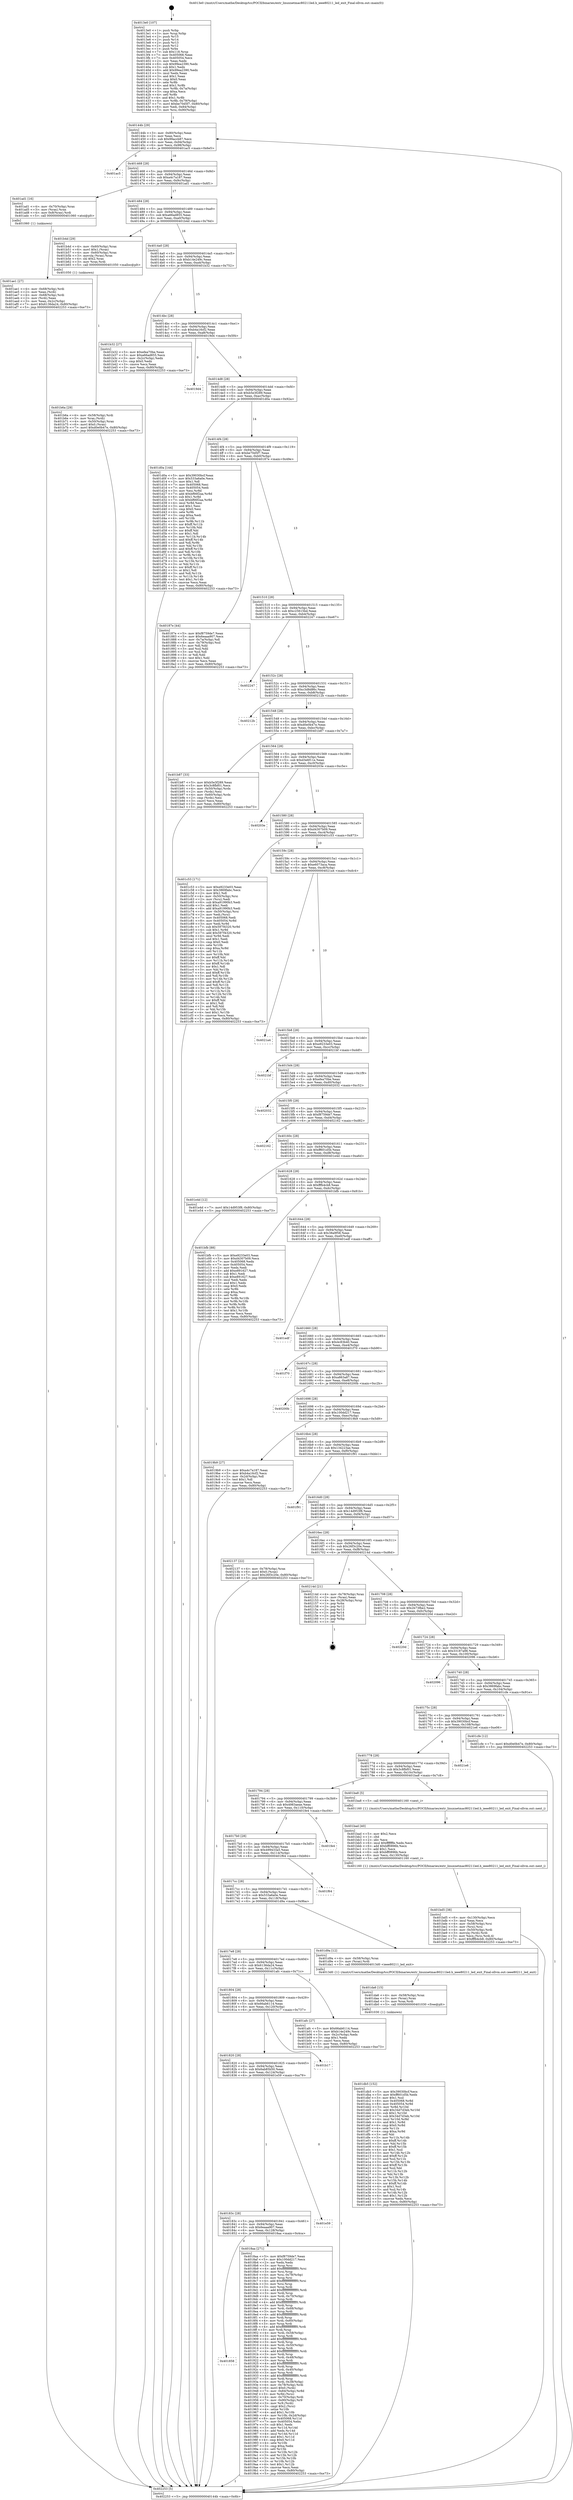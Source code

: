 digraph "0x4013e0" {
  label = "0x4013e0 (/mnt/c/Users/mathe/Desktop/tcc/POCII/binaries/extr_linuxnetmac80211led.h_ieee80211_led_exit_Final-ollvm.out::main(0))"
  labelloc = "t"
  node[shape=record]

  Entry [label="",width=0.3,height=0.3,shape=circle,fillcolor=black,style=filled]
  "0x40144b" [label="{
     0x40144b [29]\l
     | [instrs]\l
     &nbsp;&nbsp;0x40144b \<+3\>: mov -0x80(%rbp),%eax\l
     &nbsp;&nbsp;0x40144e \<+2\>: mov %eax,%ecx\l
     &nbsp;&nbsp;0x401450 \<+6\>: sub $0x99accb87,%ecx\l
     &nbsp;&nbsp;0x401456 \<+6\>: mov %eax,-0x94(%rbp)\l
     &nbsp;&nbsp;0x40145c \<+6\>: mov %ecx,-0x98(%rbp)\l
     &nbsp;&nbsp;0x401462 \<+6\>: je 0000000000401ac5 \<main+0x6e5\>\l
  }"]
  "0x401ac5" [label="{
     0x401ac5\l
  }", style=dashed]
  "0x401468" [label="{
     0x401468 [28]\l
     | [instrs]\l
     &nbsp;&nbsp;0x401468 \<+5\>: jmp 000000000040146d \<main+0x8d\>\l
     &nbsp;&nbsp;0x40146d \<+6\>: mov -0x94(%rbp),%eax\l
     &nbsp;&nbsp;0x401473 \<+5\>: sub $0xa4c7a187,%eax\l
     &nbsp;&nbsp;0x401478 \<+6\>: mov %eax,-0x9c(%rbp)\l
     &nbsp;&nbsp;0x40147e \<+6\>: je 0000000000401ad1 \<main+0x6f1\>\l
  }"]
  Exit [label="",width=0.3,height=0.3,shape=circle,fillcolor=black,style=filled,peripheries=2]
  "0x401ad1" [label="{
     0x401ad1 [16]\l
     | [instrs]\l
     &nbsp;&nbsp;0x401ad1 \<+4\>: mov -0x70(%rbp),%rax\l
     &nbsp;&nbsp;0x401ad5 \<+3\>: mov (%rax),%rax\l
     &nbsp;&nbsp;0x401ad8 \<+4\>: mov 0x8(%rax),%rdi\l
     &nbsp;&nbsp;0x401adc \<+5\>: call 0000000000401060 \<atoi@plt\>\l
     | [calls]\l
     &nbsp;&nbsp;0x401060 \{1\} (unknown)\l
  }"]
  "0x401484" [label="{
     0x401484 [28]\l
     | [instrs]\l
     &nbsp;&nbsp;0x401484 \<+5\>: jmp 0000000000401489 \<main+0xa9\>\l
     &nbsp;&nbsp;0x401489 \<+6\>: mov -0x94(%rbp),%eax\l
     &nbsp;&nbsp;0x40148f \<+5\>: sub $0xa66ad855,%eax\l
     &nbsp;&nbsp;0x401494 \<+6\>: mov %eax,-0xa0(%rbp)\l
     &nbsp;&nbsp;0x40149a \<+6\>: je 0000000000401b4d \<main+0x76d\>\l
  }"]
  "0x401db5" [label="{
     0x401db5 [152]\l
     | [instrs]\l
     &nbsp;&nbsp;0x401db5 \<+5\>: mov $0x39030bcf,%ecx\l
     &nbsp;&nbsp;0x401dba \<+5\>: mov $0xff601d5b,%edx\l
     &nbsp;&nbsp;0x401dbf \<+3\>: mov $0x1,%sil\l
     &nbsp;&nbsp;0x401dc2 \<+8\>: mov 0x405068,%r8d\l
     &nbsp;&nbsp;0x401dca \<+8\>: mov 0x405054,%r9d\l
     &nbsp;&nbsp;0x401dd2 \<+3\>: mov %r8d,%r10d\l
     &nbsp;&nbsp;0x401dd5 \<+7\>: add $0x34d7d3eb,%r10d\l
     &nbsp;&nbsp;0x401ddc \<+4\>: sub $0x1,%r10d\l
     &nbsp;&nbsp;0x401de0 \<+7\>: sub $0x34d7d3eb,%r10d\l
     &nbsp;&nbsp;0x401de7 \<+4\>: imul %r10d,%r8d\l
     &nbsp;&nbsp;0x401deb \<+4\>: and $0x1,%r8d\l
     &nbsp;&nbsp;0x401def \<+4\>: cmp $0x0,%r8d\l
     &nbsp;&nbsp;0x401df3 \<+4\>: sete %r11b\l
     &nbsp;&nbsp;0x401df7 \<+4\>: cmp $0xa,%r9d\l
     &nbsp;&nbsp;0x401dfb \<+3\>: setl %bl\l
     &nbsp;&nbsp;0x401dfe \<+3\>: mov %r11b,%r14b\l
     &nbsp;&nbsp;0x401e01 \<+4\>: xor $0xff,%r14b\l
     &nbsp;&nbsp;0x401e05 \<+3\>: mov %bl,%r15b\l
     &nbsp;&nbsp;0x401e08 \<+4\>: xor $0xff,%r15b\l
     &nbsp;&nbsp;0x401e0c \<+4\>: xor $0x1,%sil\l
     &nbsp;&nbsp;0x401e10 \<+3\>: mov %r14b,%r12b\l
     &nbsp;&nbsp;0x401e13 \<+4\>: and $0xff,%r12b\l
     &nbsp;&nbsp;0x401e17 \<+3\>: and %sil,%r11b\l
     &nbsp;&nbsp;0x401e1a \<+3\>: mov %r15b,%r13b\l
     &nbsp;&nbsp;0x401e1d \<+4\>: and $0xff,%r13b\l
     &nbsp;&nbsp;0x401e21 \<+3\>: and %sil,%bl\l
     &nbsp;&nbsp;0x401e24 \<+3\>: or %r11b,%r12b\l
     &nbsp;&nbsp;0x401e27 \<+3\>: or %bl,%r13b\l
     &nbsp;&nbsp;0x401e2a \<+3\>: xor %r13b,%r12b\l
     &nbsp;&nbsp;0x401e2d \<+3\>: or %r15b,%r14b\l
     &nbsp;&nbsp;0x401e30 \<+4\>: xor $0xff,%r14b\l
     &nbsp;&nbsp;0x401e34 \<+4\>: or $0x1,%sil\l
     &nbsp;&nbsp;0x401e38 \<+3\>: and %sil,%r14b\l
     &nbsp;&nbsp;0x401e3b \<+3\>: or %r14b,%r12b\l
     &nbsp;&nbsp;0x401e3e \<+4\>: test $0x1,%r12b\l
     &nbsp;&nbsp;0x401e42 \<+3\>: cmovne %edx,%ecx\l
     &nbsp;&nbsp;0x401e45 \<+3\>: mov %ecx,-0x80(%rbp)\l
     &nbsp;&nbsp;0x401e48 \<+5\>: jmp 0000000000402253 \<main+0xe73\>\l
  }"]
  "0x401b4d" [label="{
     0x401b4d [29]\l
     | [instrs]\l
     &nbsp;&nbsp;0x401b4d \<+4\>: mov -0x60(%rbp),%rax\l
     &nbsp;&nbsp;0x401b51 \<+6\>: movl $0x1,(%rax)\l
     &nbsp;&nbsp;0x401b57 \<+4\>: mov -0x60(%rbp),%rax\l
     &nbsp;&nbsp;0x401b5b \<+3\>: movslq (%rax),%rax\l
     &nbsp;&nbsp;0x401b5e \<+4\>: shl $0x2,%rax\l
     &nbsp;&nbsp;0x401b62 \<+3\>: mov %rax,%rdi\l
     &nbsp;&nbsp;0x401b65 \<+5\>: call 0000000000401050 \<malloc@plt\>\l
     | [calls]\l
     &nbsp;&nbsp;0x401050 \{1\} (unknown)\l
  }"]
  "0x4014a0" [label="{
     0x4014a0 [28]\l
     | [instrs]\l
     &nbsp;&nbsp;0x4014a0 \<+5\>: jmp 00000000004014a5 \<main+0xc5\>\l
     &nbsp;&nbsp;0x4014a5 \<+6\>: mov -0x94(%rbp),%eax\l
     &nbsp;&nbsp;0x4014ab \<+5\>: sub $0xb14e249c,%eax\l
     &nbsp;&nbsp;0x4014b0 \<+6\>: mov %eax,-0xa4(%rbp)\l
     &nbsp;&nbsp;0x4014b6 \<+6\>: je 0000000000401b32 \<main+0x752\>\l
  }"]
  "0x401da6" [label="{
     0x401da6 [15]\l
     | [instrs]\l
     &nbsp;&nbsp;0x401da6 \<+4\>: mov -0x58(%rbp),%rax\l
     &nbsp;&nbsp;0x401daa \<+3\>: mov (%rax),%rax\l
     &nbsp;&nbsp;0x401dad \<+3\>: mov %rax,%rdi\l
     &nbsp;&nbsp;0x401db0 \<+5\>: call 0000000000401030 \<free@plt\>\l
     | [calls]\l
     &nbsp;&nbsp;0x401030 \{1\} (unknown)\l
  }"]
  "0x401b32" [label="{
     0x401b32 [27]\l
     | [instrs]\l
     &nbsp;&nbsp;0x401b32 \<+5\>: mov $0xefea70be,%eax\l
     &nbsp;&nbsp;0x401b37 \<+5\>: mov $0xa66ad855,%ecx\l
     &nbsp;&nbsp;0x401b3c \<+3\>: mov -0x2c(%rbp),%edx\l
     &nbsp;&nbsp;0x401b3f \<+3\>: cmp $0x0,%edx\l
     &nbsp;&nbsp;0x401b42 \<+3\>: cmove %ecx,%eax\l
     &nbsp;&nbsp;0x401b45 \<+3\>: mov %eax,-0x80(%rbp)\l
     &nbsp;&nbsp;0x401b48 \<+5\>: jmp 0000000000402253 \<main+0xe73\>\l
  }"]
  "0x4014bc" [label="{
     0x4014bc [28]\l
     | [instrs]\l
     &nbsp;&nbsp;0x4014bc \<+5\>: jmp 00000000004014c1 \<main+0xe1\>\l
     &nbsp;&nbsp;0x4014c1 \<+6\>: mov -0x94(%rbp),%eax\l
     &nbsp;&nbsp;0x4014c7 \<+5\>: sub $0xb4a16cf2,%eax\l
     &nbsp;&nbsp;0x4014cc \<+6\>: mov %eax,-0xa8(%rbp)\l
     &nbsp;&nbsp;0x4014d2 \<+6\>: je 00000000004019d4 \<main+0x5f4\>\l
  }"]
  "0x401bd5" [label="{
     0x401bd5 [38]\l
     | [instrs]\l
     &nbsp;&nbsp;0x401bd5 \<+6\>: mov -0x130(%rbp),%ecx\l
     &nbsp;&nbsp;0x401bdb \<+3\>: imul %eax,%ecx\l
     &nbsp;&nbsp;0x401bde \<+4\>: mov -0x58(%rbp),%rsi\l
     &nbsp;&nbsp;0x401be2 \<+3\>: mov (%rsi),%rsi\l
     &nbsp;&nbsp;0x401be5 \<+4\>: mov -0x50(%rbp),%rdi\l
     &nbsp;&nbsp;0x401be9 \<+3\>: movslq (%rdi),%rdi\l
     &nbsp;&nbsp;0x401bec \<+3\>: mov %ecx,(%rsi,%rdi,4)\l
     &nbsp;&nbsp;0x401bef \<+7\>: movl $0xfffb4cb8,-0x80(%rbp)\l
     &nbsp;&nbsp;0x401bf6 \<+5\>: jmp 0000000000402253 \<main+0xe73\>\l
  }"]
  "0x4019d4" [label="{
     0x4019d4\l
  }", style=dashed]
  "0x4014d8" [label="{
     0x4014d8 [28]\l
     | [instrs]\l
     &nbsp;&nbsp;0x4014d8 \<+5\>: jmp 00000000004014dd \<main+0xfd\>\l
     &nbsp;&nbsp;0x4014dd \<+6\>: mov -0x94(%rbp),%eax\l
     &nbsp;&nbsp;0x4014e3 \<+5\>: sub $0xb5e3f289,%eax\l
     &nbsp;&nbsp;0x4014e8 \<+6\>: mov %eax,-0xac(%rbp)\l
     &nbsp;&nbsp;0x4014ee \<+6\>: je 0000000000401d0a \<main+0x92a\>\l
  }"]
  "0x401bad" [label="{
     0x401bad [40]\l
     | [instrs]\l
     &nbsp;&nbsp;0x401bad \<+5\>: mov $0x2,%ecx\l
     &nbsp;&nbsp;0x401bb2 \<+1\>: cltd\l
     &nbsp;&nbsp;0x401bb3 \<+2\>: idiv %ecx\l
     &nbsp;&nbsp;0x401bb5 \<+6\>: imul $0xfffffffe,%edx,%ecx\l
     &nbsp;&nbsp;0x401bbb \<+6\>: add $0xbff0896b,%ecx\l
     &nbsp;&nbsp;0x401bc1 \<+3\>: add $0x1,%ecx\l
     &nbsp;&nbsp;0x401bc4 \<+6\>: sub $0xbff0896b,%ecx\l
     &nbsp;&nbsp;0x401bca \<+6\>: mov %ecx,-0x130(%rbp)\l
     &nbsp;&nbsp;0x401bd0 \<+5\>: call 0000000000401160 \<next_i\>\l
     | [calls]\l
     &nbsp;&nbsp;0x401160 \{1\} (/mnt/c/Users/mathe/Desktop/tcc/POCII/binaries/extr_linuxnetmac80211led.h_ieee80211_led_exit_Final-ollvm.out::next_i)\l
  }"]
  "0x401d0a" [label="{
     0x401d0a [144]\l
     | [instrs]\l
     &nbsp;&nbsp;0x401d0a \<+5\>: mov $0x39030bcf,%eax\l
     &nbsp;&nbsp;0x401d0f \<+5\>: mov $0x533a6a0e,%ecx\l
     &nbsp;&nbsp;0x401d14 \<+2\>: mov $0x1,%dl\l
     &nbsp;&nbsp;0x401d16 \<+7\>: mov 0x405068,%esi\l
     &nbsp;&nbsp;0x401d1d \<+7\>: mov 0x405054,%edi\l
     &nbsp;&nbsp;0x401d24 \<+3\>: mov %esi,%r8d\l
     &nbsp;&nbsp;0x401d27 \<+7\>: add $0xbf66f2aa,%r8d\l
     &nbsp;&nbsp;0x401d2e \<+4\>: sub $0x1,%r8d\l
     &nbsp;&nbsp;0x401d32 \<+7\>: sub $0xbf66f2aa,%r8d\l
     &nbsp;&nbsp;0x401d39 \<+4\>: imul %r8d,%esi\l
     &nbsp;&nbsp;0x401d3d \<+3\>: and $0x1,%esi\l
     &nbsp;&nbsp;0x401d40 \<+3\>: cmp $0x0,%esi\l
     &nbsp;&nbsp;0x401d43 \<+4\>: sete %r9b\l
     &nbsp;&nbsp;0x401d47 \<+3\>: cmp $0xa,%edi\l
     &nbsp;&nbsp;0x401d4a \<+4\>: setl %r10b\l
     &nbsp;&nbsp;0x401d4e \<+3\>: mov %r9b,%r11b\l
     &nbsp;&nbsp;0x401d51 \<+4\>: xor $0xff,%r11b\l
     &nbsp;&nbsp;0x401d55 \<+3\>: mov %r10b,%bl\l
     &nbsp;&nbsp;0x401d58 \<+3\>: xor $0xff,%bl\l
     &nbsp;&nbsp;0x401d5b \<+3\>: xor $0x1,%dl\l
     &nbsp;&nbsp;0x401d5e \<+3\>: mov %r11b,%r14b\l
     &nbsp;&nbsp;0x401d61 \<+4\>: and $0xff,%r14b\l
     &nbsp;&nbsp;0x401d65 \<+3\>: and %dl,%r9b\l
     &nbsp;&nbsp;0x401d68 \<+3\>: mov %bl,%r15b\l
     &nbsp;&nbsp;0x401d6b \<+4\>: and $0xff,%r15b\l
     &nbsp;&nbsp;0x401d6f \<+3\>: and %dl,%r10b\l
     &nbsp;&nbsp;0x401d72 \<+3\>: or %r9b,%r14b\l
     &nbsp;&nbsp;0x401d75 \<+3\>: or %r10b,%r15b\l
     &nbsp;&nbsp;0x401d78 \<+3\>: xor %r15b,%r14b\l
     &nbsp;&nbsp;0x401d7b \<+3\>: or %bl,%r11b\l
     &nbsp;&nbsp;0x401d7e \<+4\>: xor $0xff,%r11b\l
     &nbsp;&nbsp;0x401d82 \<+3\>: or $0x1,%dl\l
     &nbsp;&nbsp;0x401d85 \<+3\>: and %dl,%r11b\l
     &nbsp;&nbsp;0x401d88 \<+3\>: or %r11b,%r14b\l
     &nbsp;&nbsp;0x401d8b \<+4\>: test $0x1,%r14b\l
     &nbsp;&nbsp;0x401d8f \<+3\>: cmovne %ecx,%eax\l
     &nbsp;&nbsp;0x401d92 \<+3\>: mov %eax,-0x80(%rbp)\l
     &nbsp;&nbsp;0x401d95 \<+5\>: jmp 0000000000402253 \<main+0xe73\>\l
  }"]
  "0x4014f4" [label="{
     0x4014f4 [28]\l
     | [instrs]\l
     &nbsp;&nbsp;0x4014f4 \<+5\>: jmp 00000000004014f9 \<main+0x119\>\l
     &nbsp;&nbsp;0x4014f9 \<+6\>: mov -0x94(%rbp),%eax\l
     &nbsp;&nbsp;0x4014ff \<+5\>: sub $0xbe70d5f7,%eax\l
     &nbsp;&nbsp;0x401504 \<+6\>: mov %eax,-0xb0(%rbp)\l
     &nbsp;&nbsp;0x40150a \<+6\>: je 000000000040187e \<main+0x49e\>\l
  }"]
  "0x401b6a" [label="{
     0x401b6a [29]\l
     | [instrs]\l
     &nbsp;&nbsp;0x401b6a \<+4\>: mov -0x58(%rbp),%rdi\l
     &nbsp;&nbsp;0x401b6e \<+3\>: mov %rax,(%rdi)\l
     &nbsp;&nbsp;0x401b71 \<+4\>: mov -0x50(%rbp),%rax\l
     &nbsp;&nbsp;0x401b75 \<+6\>: movl $0x0,(%rax)\l
     &nbsp;&nbsp;0x401b7b \<+7\>: movl $0xd0e0b47e,-0x80(%rbp)\l
     &nbsp;&nbsp;0x401b82 \<+5\>: jmp 0000000000402253 \<main+0xe73\>\l
  }"]
  "0x40187e" [label="{
     0x40187e [44]\l
     | [instrs]\l
     &nbsp;&nbsp;0x40187e \<+5\>: mov $0xf8759de7,%eax\l
     &nbsp;&nbsp;0x401883 \<+5\>: mov $0x6eaaa907,%ecx\l
     &nbsp;&nbsp;0x401888 \<+3\>: mov -0x7a(%rbp),%dl\l
     &nbsp;&nbsp;0x40188b \<+4\>: mov -0x79(%rbp),%sil\l
     &nbsp;&nbsp;0x40188f \<+3\>: mov %dl,%dil\l
     &nbsp;&nbsp;0x401892 \<+3\>: and %sil,%dil\l
     &nbsp;&nbsp;0x401895 \<+3\>: xor %sil,%dl\l
     &nbsp;&nbsp;0x401898 \<+3\>: or %dl,%dil\l
     &nbsp;&nbsp;0x40189b \<+4\>: test $0x1,%dil\l
     &nbsp;&nbsp;0x40189f \<+3\>: cmovne %ecx,%eax\l
     &nbsp;&nbsp;0x4018a2 \<+3\>: mov %eax,-0x80(%rbp)\l
     &nbsp;&nbsp;0x4018a5 \<+5\>: jmp 0000000000402253 \<main+0xe73\>\l
  }"]
  "0x401510" [label="{
     0x401510 [28]\l
     | [instrs]\l
     &nbsp;&nbsp;0x401510 \<+5\>: jmp 0000000000401515 \<main+0x135\>\l
     &nbsp;&nbsp;0x401515 \<+6\>: mov -0x94(%rbp),%eax\l
     &nbsp;&nbsp;0x40151b \<+5\>: sub $0xc25615bd,%eax\l
     &nbsp;&nbsp;0x401520 \<+6\>: mov %eax,-0xb4(%rbp)\l
     &nbsp;&nbsp;0x401526 \<+6\>: je 0000000000402247 \<main+0xe67\>\l
  }"]
  "0x402253" [label="{
     0x402253 [5]\l
     | [instrs]\l
     &nbsp;&nbsp;0x402253 \<+5\>: jmp 000000000040144b \<main+0x6b\>\l
  }"]
  "0x4013e0" [label="{
     0x4013e0 [107]\l
     | [instrs]\l
     &nbsp;&nbsp;0x4013e0 \<+1\>: push %rbp\l
     &nbsp;&nbsp;0x4013e1 \<+3\>: mov %rsp,%rbp\l
     &nbsp;&nbsp;0x4013e4 \<+2\>: push %r15\l
     &nbsp;&nbsp;0x4013e6 \<+2\>: push %r14\l
     &nbsp;&nbsp;0x4013e8 \<+2\>: push %r13\l
     &nbsp;&nbsp;0x4013ea \<+2\>: push %r12\l
     &nbsp;&nbsp;0x4013ec \<+1\>: push %rbx\l
     &nbsp;&nbsp;0x4013ed \<+7\>: sub $0x118,%rsp\l
     &nbsp;&nbsp;0x4013f4 \<+7\>: mov 0x405068,%eax\l
     &nbsp;&nbsp;0x4013fb \<+7\>: mov 0x405054,%ecx\l
     &nbsp;&nbsp;0x401402 \<+2\>: mov %eax,%edx\l
     &nbsp;&nbsp;0x401404 \<+6\>: sub $0x99ea2390,%edx\l
     &nbsp;&nbsp;0x40140a \<+3\>: sub $0x1,%edx\l
     &nbsp;&nbsp;0x40140d \<+6\>: add $0x99ea2390,%edx\l
     &nbsp;&nbsp;0x401413 \<+3\>: imul %edx,%eax\l
     &nbsp;&nbsp;0x401416 \<+3\>: and $0x1,%eax\l
     &nbsp;&nbsp;0x401419 \<+3\>: cmp $0x0,%eax\l
     &nbsp;&nbsp;0x40141c \<+4\>: sete %r8b\l
     &nbsp;&nbsp;0x401420 \<+4\>: and $0x1,%r8b\l
     &nbsp;&nbsp;0x401424 \<+4\>: mov %r8b,-0x7a(%rbp)\l
     &nbsp;&nbsp;0x401428 \<+3\>: cmp $0xa,%ecx\l
     &nbsp;&nbsp;0x40142b \<+4\>: setl %r8b\l
     &nbsp;&nbsp;0x40142f \<+4\>: and $0x1,%r8b\l
     &nbsp;&nbsp;0x401433 \<+4\>: mov %r8b,-0x79(%rbp)\l
     &nbsp;&nbsp;0x401437 \<+7\>: movl $0xbe70d5f7,-0x80(%rbp)\l
     &nbsp;&nbsp;0x40143e \<+6\>: mov %edi,-0x84(%rbp)\l
     &nbsp;&nbsp;0x401444 \<+7\>: mov %rsi,-0x90(%rbp)\l
  }"]
  "0x401ae1" [label="{
     0x401ae1 [27]\l
     | [instrs]\l
     &nbsp;&nbsp;0x401ae1 \<+4\>: mov -0x68(%rbp),%rdi\l
     &nbsp;&nbsp;0x401ae5 \<+2\>: mov %eax,(%rdi)\l
     &nbsp;&nbsp;0x401ae7 \<+4\>: mov -0x68(%rbp),%rdi\l
     &nbsp;&nbsp;0x401aeb \<+2\>: mov (%rdi),%eax\l
     &nbsp;&nbsp;0x401aed \<+3\>: mov %eax,-0x2c(%rbp)\l
     &nbsp;&nbsp;0x401af0 \<+7\>: movl $0x6136da24,-0x80(%rbp)\l
     &nbsp;&nbsp;0x401af7 \<+5\>: jmp 0000000000402253 \<main+0xe73\>\l
  }"]
  "0x402247" [label="{
     0x402247\l
  }", style=dashed]
  "0x40152c" [label="{
     0x40152c [28]\l
     | [instrs]\l
     &nbsp;&nbsp;0x40152c \<+5\>: jmp 0000000000401531 \<main+0x151\>\l
     &nbsp;&nbsp;0x401531 \<+6\>: mov -0x94(%rbp),%eax\l
     &nbsp;&nbsp;0x401537 \<+5\>: sub $0xc3d8d86c,%eax\l
     &nbsp;&nbsp;0x40153c \<+6\>: mov %eax,-0xb8(%rbp)\l
     &nbsp;&nbsp;0x401542 \<+6\>: je 000000000040212b \<main+0xd4b\>\l
  }"]
  "0x401858" [label="{
     0x401858\l
  }", style=dashed]
  "0x40212b" [label="{
     0x40212b\l
  }", style=dashed]
  "0x401548" [label="{
     0x401548 [28]\l
     | [instrs]\l
     &nbsp;&nbsp;0x401548 \<+5\>: jmp 000000000040154d \<main+0x16d\>\l
     &nbsp;&nbsp;0x40154d \<+6\>: mov -0x94(%rbp),%eax\l
     &nbsp;&nbsp;0x401553 \<+5\>: sub $0xd0e0b47e,%eax\l
     &nbsp;&nbsp;0x401558 \<+6\>: mov %eax,-0xbc(%rbp)\l
     &nbsp;&nbsp;0x40155e \<+6\>: je 0000000000401b87 \<main+0x7a7\>\l
  }"]
  "0x4018aa" [label="{
     0x4018aa [271]\l
     | [instrs]\l
     &nbsp;&nbsp;0x4018aa \<+5\>: mov $0xf8759de7,%eax\l
     &nbsp;&nbsp;0x4018af \<+5\>: mov $0x100dd217,%ecx\l
     &nbsp;&nbsp;0x4018b4 \<+2\>: xor %edx,%edx\l
     &nbsp;&nbsp;0x4018b6 \<+3\>: mov %rsp,%rsi\l
     &nbsp;&nbsp;0x4018b9 \<+4\>: add $0xfffffffffffffff0,%rsi\l
     &nbsp;&nbsp;0x4018bd \<+3\>: mov %rsi,%rsp\l
     &nbsp;&nbsp;0x4018c0 \<+4\>: mov %rsi,-0x78(%rbp)\l
     &nbsp;&nbsp;0x4018c4 \<+3\>: mov %rsp,%rsi\l
     &nbsp;&nbsp;0x4018c7 \<+4\>: add $0xfffffffffffffff0,%rsi\l
     &nbsp;&nbsp;0x4018cb \<+3\>: mov %rsi,%rsp\l
     &nbsp;&nbsp;0x4018ce \<+3\>: mov %rsp,%rdi\l
     &nbsp;&nbsp;0x4018d1 \<+4\>: add $0xfffffffffffffff0,%rdi\l
     &nbsp;&nbsp;0x4018d5 \<+3\>: mov %rdi,%rsp\l
     &nbsp;&nbsp;0x4018d8 \<+4\>: mov %rdi,-0x70(%rbp)\l
     &nbsp;&nbsp;0x4018dc \<+3\>: mov %rsp,%rdi\l
     &nbsp;&nbsp;0x4018df \<+4\>: add $0xfffffffffffffff0,%rdi\l
     &nbsp;&nbsp;0x4018e3 \<+3\>: mov %rdi,%rsp\l
     &nbsp;&nbsp;0x4018e6 \<+4\>: mov %rdi,-0x68(%rbp)\l
     &nbsp;&nbsp;0x4018ea \<+3\>: mov %rsp,%rdi\l
     &nbsp;&nbsp;0x4018ed \<+4\>: add $0xfffffffffffffff0,%rdi\l
     &nbsp;&nbsp;0x4018f1 \<+3\>: mov %rdi,%rsp\l
     &nbsp;&nbsp;0x4018f4 \<+4\>: mov %rdi,-0x60(%rbp)\l
     &nbsp;&nbsp;0x4018f8 \<+3\>: mov %rsp,%rdi\l
     &nbsp;&nbsp;0x4018fb \<+4\>: add $0xfffffffffffffff0,%rdi\l
     &nbsp;&nbsp;0x4018ff \<+3\>: mov %rdi,%rsp\l
     &nbsp;&nbsp;0x401902 \<+4\>: mov %rdi,-0x58(%rbp)\l
     &nbsp;&nbsp;0x401906 \<+3\>: mov %rsp,%rdi\l
     &nbsp;&nbsp;0x401909 \<+4\>: add $0xfffffffffffffff0,%rdi\l
     &nbsp;&nbsp;0x40190d \<+3\>: mov %rdi,%rsp\l
     &nbsp;&nbsp;0x401910 \<+4\>: mov %rdi,-0x50(%rbp)\l
     &nbsp;&nbsp;0x401914 \<+3\>: mov %rsp,%rdi\l
     &nbsp;&nbsp;0x401917 \<+4\>: add $0xfffffffffffffff0,%rdi\l
     &nbsp;&nbsp;0x40191b \<+3\>: mov %rdi,%rsp\l
     &nbsp;&nbsp;0x40191e \<+4\>: mov %rdi,-0x48(%rbp)\l
     &nbsp;&nbsp;0x401922 \<+3\>: mov %rsp,%rdi\l
     &nbsp;&nbsp;0x401925 \<+4\>: add $0xfffffffffffffff0,%rdi\l
     &nbsp;&nbsp;0x401929 \<+3\>: mov %rdi,%rsp\l
     &nbsp;&nbsp;0x40192c \<+4\>: mov %rdi,-0x40(%rbp)\l
     &nbsp;&nbsp;0x401930 \<+3\>: mov %rsp,%rdi\l
     &nbsp;&nbsp;0x401933 \<+4\>: add $0xfffffffffffffff0,%rdi\l
     &nbsp;&nbsp;0x401937 \<+3\>: mov %rdi,%rsp\l
     &nbsp;&nbsp;0x40193a \<+4\>: mov %rdi,-0x38(%rbp)\l
     &nbsp;&nbsp;0x40193e \<+4\>: mov -0x78(%rbp),%rdi\l
     &nbsp;&nbsp;0x401942 \<+6\>: movl $0x0,(%rdi)\l
     &nbsp;&nbsp;0x401948 \<+7\>: mov -0x84(%rbp),%r8d\l
     &nbsp;&nbsp;0x40194f \<+3\>: mov %r8d,(%rsi)\l
     &nbsp;&nbsp;0x401952 \<+4\>: mov -0x70(%rbp),%rdi\l
     &nbsp;&nbsp;0x401956 \<+7\>: mov -0x90(%rbp),%r9\l
     &nbsp;&nbsp;0x40195d \<+3\>: mov %r9,(%rdi)\l
     &nbsp;&nbsp;0x401960 \<+3\>: cmpl $0x2,(%rsi)\l
     &nbsp;&nbsp;0x401963 \<+4\>: setne %r10b\l
     &nbsp;&nbsp;0x401967 \<+4\>: and $0x1,%r10b\l
     &nbsp;&nbsp;0x40196b \<+4\>: mov %r10b,-0x2d(%rbp)\l
     &nbsp;&nbsp;0x40196f \<+8\>: mov 0x405068,%r11d\l
     &nbsp;&nbsp;0x401977 \<+7\>: mov 0x405054,%ebx\l
     &nbsp;&nbsp;0x40197e \<+3\>: sub $0x1,%edx\l
     &nbsp;&nbsp;0x401981 \<+3\>: mov %r11d,%r14d\l
     &nbsp;&nbsp;0x401984 \<+3\>: add %edx,%r14d\l
     &nbsp;&nbsp;0x401987 \<+4\>: imul %r14d,%r11d\l
     &nbsp;&nbsp;0x40198b \<+4\>: and $0x1,%r11d\l
     &nbsp;&nbsp;0x40198f \<+4\>: cmp $0x0,%r11d\l
     &nbsp;&nbsp;0x401993 \<+4\>: sete %r10b\l
     &nbsp;&nbsp;0x401997 \<+3\>: cmp $0xa,%ebx\l
     &nbsp;&nbsp;0x40199a \<+4\>: setl %r15b\l
     &nbsp;&nbsp;0x40199e \<+3\>: mov %r10b,%r12b\l
     &nbsp;&nbsp;0x4019a1 \<+3\>: and %r15b,%r12b\l
     &nbsp;&nbsp;0x4019a4 \<+3\>: xor %r15b,%r10b\l
     &nbsp;&nbsp;0x4019a7 \<+3\>: or %r10b,%r12b\l
     &nbsp;&nbsp;0x4019aa \<+4\>: test $0x1,%r12b\l
     &nbsp;&nbsp;0x4019ae \<+3\>: cmovne %ecx,%eax\l
     &nbsp;&nbsp;0x4019b1 \<+3\>: mov %eax,-0x80(%rbp)\l
     &nbsp;&nbsp;0x4019b4 \<+5\>: jmp 0000000000402253 \<main+0xe73\>\l
  }"]
  "0x401b87" [label="{
     0x401b87 [33]\l
     | [instrs]\l
     &nbsp;&nbsp;0x401b87 \<+5\>: mov $0xb5e3f289,%eax\l
     &nbsp;&nbsp;0x401b8c \<+5\>: mov $0x3c8fbf01,%ecx\l
     &nbsp;&nbsp;0x401b91 \<+4\>: mov -0x50(%rbp),%rdx\l
     &nbsp;&nbsp;0x401b95 \<+2\>: mov (%rdx),%esi\l
     &nbsp;&nbsp;0x401b97 \<+4\>: mov -0x60(%rbp),%rdx\l
     &nbsp;&nbsp;0x401b9b \<+2\>: cmp (%rdx),%esi\l
     &nbsp;&nbsp;0x401b9d \<+3\>: cmovl %ecx,%eax\l
     &nbsp;&nbsp;0x401ba0 \<+3\>: mov %eax,-0x80(%rbp)\l
     &nbsp;&nbsp;0x401ba3 \<+5\>: jmp 0000000000402253 \<main+0xe73\>\l
  }"]
  "0x401564" [label="{
     0x401564 [28]\l
     | [instrs]\l
     &nbsp;&nbsp;0x401564 \<+5\>: jmp 0000000000401569 \<main+0x189\>\l
     &nbsp;&nbsp;0x401569 \<+6\>: mov -0x94(%rbp),%eax\l
     &nbsp;&nbsp;0x40156f \<+5\>: sub $0xd3e6f11e,%eax\l
     &nbsp;&nbsp;0x401574 \<+6\>: mov %eax,-0xc0(%rbp)\l
     &nbsp;&nbsp;0x40157a \<+6\>: je 000000000040203e \<main+0xc5e\>\l
  }"]
  "0x40183c" [label="{
     0x40183c [28]\l
     | [instrs]\l
     &nbsp;&nbsp;0x40183c \<+5\>: jmp 0000000000401841 \<main+0x461\>\l
     &nbsp;&nbsp;0x401841 \<+6\>: mov -0x94(%rbp),%eax\l
     &nbsp;&nbsp;0x401847 \<+5\>: sub $0x6eaaa907,%eax\l
     &nbsp;&nbsp;0x40184c \<+6\>: mov %eax,-0x128(%rbp)\l
     &nbsp;&nbsp;0x401852 \<+6\>: je 00000000004018aa \<main+0x4ca\>\l
  }"]
  "0x40203e" [label="{
     0x40203e\l
  }", style=dashed]
  "0x401580" [label="{
     0x401580 [28]\l
     | [instrs]\l
     &nbsp;&nbsp;0x401580 \<+5\>: jmp 0000000000401585 \<main+0x1a5\>\l
     &nbsp;&nbsp;0x401585 \<+6\>: mov -0x94(%rbp),%eax\l
     &nbsp;&nbsp;0x40158b \<+5\>: sub $0xd4307b09,%eax\l
     &nbsp;&nbsp;0x401590 \<+6\>: mov %eax,-0xc4(%rbp)\l
     &nbsp;&nbsp;0x401596 \<+6\>: je 0000000000401c53 \<main+0x873\>\l
  }"]
  "0x401e59" [label="{
     0x401e59\l
  }", style=dashed]
  "0x401c53" [label="{
     0x401c53 [171]\l
     | [instrs]\l
     &nbsp;&nbsp;0x401c53 \<+5\>: mov $0xe9233e03,%eax\l
     &nbsp;&nbsp;0x401c58 \<+5\>: mov $0x3869fabc,%ecx\l
     &nbsp;&nbsp;0x401c5d \<+2\>: mov $0x1,%dl\l
     &nbsp;&nbsp;0x401c5f \<+4\>: mov -0x50(%rbp),%rsi\l
     &nbsp;&nbsp;0x401c63 \<+2\>: mov (%rsi),%edi\l
     &nbsp;&nbsp;0x401c65 \<+6\>: sub $0xa91990b3,%edi\l
     &nbsp;&nbsp;0x401c6b \<+3\>: add $0x1,%edi\l
     &nbsp;&nbsp;0x401c6e \<+6\>: add $0xa91990b3,%edi\l
     &nbsp;&nbsp;0x401c74 \<+4\>: mov -0x50(%rbp),%rsi\l
     &nbsp;&nbsp;0x401c78 \<+2\>: mov %edi,(%rsi)\l
     &nbsp;&nbsp;0x401c7a \<+7\>: mov 0x405068,%edi\l
     &nbsp;&nbsp;0x401c81 \<+8\>: mov 0x405054,%r8d\l
     &nbsp;&nbsp;0x401c89 \<+3\>: mov %edi,%r9d\l
     &nbsp;&nbsp;0x401c8c \<+7\>: sub $0x597f4320,%r9d\l
     &nbsp;&nbsp;0x401c93 \<+4\>: sub $0x1,%r9d\l
     &nbsp;&nbsp;0x401c97 \<+7\>: add $0x597f4320,%r9d\l
     &nbsp;&nbsp;0x401c9e \<+4\>: imul %r9d,%edi\l
     &nbsp;&nbsp;0x401ca2 \<+3\>: and $0x1,%edi\l
     &nbsp;&nbsp;0x401ca5 \<+3\>: cmp $0x0,%edi\l
     &nbsp;&nbsp;0x401ca8 \<+4\>: sete %r10b\l
     &nbsp;&nbsp;0x401cac \<+4\>: cmp $0xa,%r8d\l
     &nbsp;&nbsp;0x401cb0 \<+4\>: setl %r11b\l
     &nbsp;&nbsp;0x401cb4 \<+3\>: mov %r10b,%bl\l
     &nbsp;&nbsp;0x401cb7 \<+3\>: xor $0xff,%bl\l
     &nbsp;&nbsp;0x401cba \<+3\>: mov %r11b,%r14b\l
     &nbsp;&nbsp;0x401cbd \<+4\>: xor $0xff,%r14b\l
     &nbsp;&nbsp;0x401cc1 \<+3\>: xor $0x1,%dl\l
     &nbsp;&nbsp;0x401cc4 \<+3\>: mov %bl,%r15b\l
     &nbsp;&nbsp;0x401cc7 \<+4\>: and $0xff,%r15b\l
     &nbsp;&nbsp;0x401ccb \<+3\>: and %dl,%r10b\l
     &nbsp;&nbsp;0x401cce \<+3\>: mov %r14b,%r12b\l
     &nbsp;&nbsp;0x401cd1 \<+4\>: and $0xff,%r12b\l
     &nbsp;&nbsp;0x401cd5 \<+3\>: and %dl,%r11b\l
     &nbsp;&nbsp;0x401cd8 \<+3\>: or %r10b,%r15b\l
     &nbsp;&nbsp;0x401cdb \<+3\>: or %r11b,%r12b\l
     &nbsp;&nbsp;0x401cde \<+3\>: xor %r12b,%r15b\l
     &nbsp;&nbsp;0x401ce1 \<+3\>: or %r14b,%bl\l
     &nbsp;&nbsp;0x401ce4 \<+3\>: xor $0xff,%bl\l
     &nbsp;&nbsp;0x401ce7 \<+3\>: or $0x1,%dl\l
     &nbsp;&nbsp;0x401cea \<+2\>: and %dl,%bl\l
     &nbsp;&nbsp;0x401cec \<+3\>: or %bl,%r15b\l
     &nbsp;&nbsp;0x401cef \<+4\>: test $0x1,%r15b\l
     &nbsp;&nbsp;0x401cf3 \<+3\>: cmovne %ecx,%eax\l
     &nbsp;&nbsp;0x401cf6 \<+3\>: mov %eax,-0x80(%rbp)\l
     &nbsp;&nbsp;0x401cf9 \<+5\>: jmp 0000000000402253 \<main+0xe73\>\l
  }"]
  "0x40159c" [label="{
     0x40159c [28]\l
     | [instrs]\l
     &nbsp;&nbsp;0x40159c \<+5\>: jmp 00000000004015a1 \<main+0x1c1\>\l
     &nbsp;&nbsp;0x4015a1 \<+6\>: mov -0x94(%rbp),%eax\l
     &nbsp;&nbsp;0x4015a7 \<+5\>: sub $0xe6073aca,%eax\l
     &nbsp;&nbsp;0x4015ac \<+6\>: mov %eax,-0xc8(%rbp)\l
     &nbsp;&nbsp;0x4015b2 \<+6\>: je 00000000004021a4 \<main+0xdc4\>\l
  }"]
  "0x401820" [label="{
     0x401820 [28]\l
     | [instrs]\l
     &nbsp;&nbsp;0x401820 \<+5\>: jmp 0000000000401825 \<main+0x445\>\l
     &nbsp;&nbsp;0x401825 \<+6\>: mov -0x94(%rbp),%eax\l
     &nbsp;&nbsp;0x40182b \<+5\>: sub $0x6ab85b50,%eax\l
     &nbsp;&nbsp;0x401830 \<+6\>: mov %eax,-0x124(%rbp)\l
     &nbsp;&nbsp;0x401836 \<+6\>: je 0000000000401e59 \<main+0xa79\>\l
  }"]
  "0x4021a4" [label="{
     0x4021a4\l
  }", style=dashed]
  "0x4015b8" [label="{
     0x4015b8 [28]\l
     | [instrs]\l
     &nbsp;&nbsp;0x4015b8 \<+5\>: jmp 00000000004015bd \<main+0x1dd\>\l
     &nbsp;&nbsp;0x4015bd \<+6\>: mov -0x94(%rbp),%eax\l
     &nbsp;&nbsp;0x4015c3 \<+5\>: sub $0xe9233e03,%eax\l
     &nbsp;&nbsp;0x4015c8 \<+6\>: mov %eax,-0xcc(%rbp)\l
     &nbsp;&nbsp;0x4015ce \<+6\>: je 00000000004021bf \<main+0xddf\>\l
  }"]
  "0x401b17" [label="{
     0x401b17\l
  }", style=dashed]
  "0x4021bf" [label="{
     0x4021bf\l
  }", style=dashed]
  "0x4015d4" [label="{
     0x4015d4 [28]\l
     | [instrs]\l
     &nbsp;&nbsp;0x4015d4 \<+5\>: jmp 00000000004015d9 \<main+0x1f9\>\l
     &nbsp;&nbsp;0x4015d9 \<+6\>: mov -0x94(%rbp),%eax\l
     &nbsp;&nbsp;0x4015df \<+5\>: sub $0xefea70be,%eax\l
     &nbsp;&nbsp;0x4015e4 \<+6\>: mov %eax,-0xd0(%rbp)\l
     &nbsp;&nbsp;0x4015ea \<+6\>: je 0000000000402032 \<main+0xc52\>\l
  }"]
  "0x401804" [label="{
     0x401804 [28]\l
     | [instrs]\l
     &nbsp;&nbsp;0x401804 \<+5\>: jmp 0000000000401809 \<main+0x429\>\l
     &nbsp;&nbsp;0x401809 \<+6\>: mov -0x94(%rbp),%eax\l
     &nbsp;&nbsp;0x40180f \<+5\>: sub $0x66ab6114,%eax\l
     &nbsp;&nbsp;0x401814 \<+6\>: mov %eax,-0x120(%rbp)\l
     &nbsp;&nbsp;0x40181a \<+6\>: je 0000000000401b17 \<main+0x737\>\l
  }"]
  "0x402032" [label="{
     0x402032\l
  }", style=dashed]
  "0x4015f0" [label="{
     0x4015f0 [28]\l
     | [instrs]\l
     &nbsp;&nbsp;0x4015f0 \<+5\>: jmp 00000000004015f5 \<main+0x215\>\l
     &nbsp;&nbsp;0x4015f5 \<+6\>: mov -0x94(%rbp),%eax\l
     &nbsp;&nbsp;0x4015fb \<+5\>: sub $0xf8759de7,%eax\l
     &nbsp;&nbsp;0x401600 \<+6\>: mov %eax,-0xd4(%rbp)\l
     &nbsp;&nbsp;0x401606 \<+6\>: je 0000000000402162 \<main+0xd82\>\l
  }"]
  "0x401afc" [label="{
     0x401afc [27]\l
     | [instrs]\l
     &nbsp;&nbsp;0x401afc \<+5\>: mov $0x66ab6114,%eax\l
     &nbsp;&nbsp;0x401b01 \<+5\>: mov $0xb14e249c,%ecx\l
     &nbsp;&nbsp;0x401b06 \<+3\>: mov -0x2c(%rbp),%edx\l
     &nbsp;&nbsp;0x401b09 \<+3\>: cmp $0x1,%edx\l
     &nbsp;&nbsp;0x401b0c \<+3\>: cmovl %ecx,%eax\l
     &nbsp;&nbsp;0x401b0f \<+3\>: mov %eax,-0x80(%rbp)\l
     &nbsp;&nbsp;0x401b12 \<+5\>: jmp 0000000000402253 \<main+0xe73\>\l
  }"]
  "0x402162" [label="{
     0x402162\l
  }", style=dashed]
  "0x40160c" [label="{
     0x40160c [28]\l
     | [instrs]\l
     &nbsp;&nbsp;0x40160c \<+5\>: jmp 0000000000401611 \<main+0x231\>\l
     &nbsp;&nbsp;0x401611 \<+6\>: mov -0x94(%rbp),%eax\l
     &nbsp;&nbsp;0x401617 \<+5\>: sub $0xff601d5b,%eax\l
     &nbsp;&nbsp;0x40161c \<+6\>: mov %eax,-0xd8(%rbp)\l
     &nbsp;&nbsp;0x401622 \<+6\>: je 0000000000401e4d \<main+0xa6d\>\l
  }"]
  "0x4017e8" [label="{
     0x4017e8 [28]\l
     | [instrs]\l
     &nbsp;&nbsp;0x4017e8 \<+5\>: jmp 00000000004017ed \<main+0x40d\>\l
     &nbsp;&nbsp;0x4017ed \<+6\>: mov -0x94(%rbp),%eax\l
     &nbsp;&nbsp;0x4017f3 \<+5\>: sub $0x6136da24,%eax\l
     &nbsp;&nbsp;0x4017f8 \<+6\>: mov %eax,-0x11c(%rbp)\l
     &nbsp;&nbsp;0x4017fe \<+6\>: je 0000000000401afc \<main+0x71c\>\l
  }"]
  "0x401e4d" [label="{
     0x401e4d [12]\l
     | [instrs]\l
     &nbsp;&nbsp;0x401e4d \<+7\>: movl $0x14d953f8,-0x80(%rbp)\l
     &nbsp;&nbsp;0x401e54 \<+5\>: jmp 0000000000402253 \<main+0xe73\>\l
  }"]
  "0x401628" [label="{
     0x401628 [28]\l
     | [instrs]\l
     &nbsp;&nbsp;0x401628 \<+5\>: jmp 000000000040162d \<main+0x24d\>\l
     &nbsp;&nbsp;0x40162d \<+6\>: mov -0x94(%rbp),%eax\l
     &nbsp;&nbsp;0x401633 \<+5\>: sub $0xfffb4cb8,%eax\l
     &nbsp;&nbsp;0x401638 \<+6\>: mov %eax,-0xdc(%rbp)\l
     &nbsp;&nbsp;0x40163e \<+6\>: je 0000000000401bfb \<main+0x81b\>\l
  }"]
  "0x401d9a" [label="{
     0x401d9a [12]\l
     | [instrs]\l
     &nbsp;&nbsp;0x401d9a \<+4\>: mov -0x58(%rbp),%rax\l
     &nbsp;&nbsp;0x401d9e \<+3\>: mov (%rax),%rdi\l
     &nbsp;&nbsp;0x401da1 \<+5\>: call 00000000004013d0 \<ieee80211_led_exit\>\l
     | [calls]\l
     &nbsp;&nbsp;0x4013d0 \{1\} (/mnt/c/Users/mathe/Desktop/tcc/POCII/binaries/extr_linuxnetmac80211led.h_ieee80211_led_exit_Final-ollvm.out::ieee80211_led_exit)\l
  }"]
  "0x401bfb" [label="{
     0x401bfb [88]\l
     | [instrs]\l
     &nbsp;&nbsp;0x401bfb \<+5\>: mov $0xe9233e03,%eax\l
     &nbsp;&nbsp;0x401c00 \<+5\>: mov $0xd4307b09,%ecx\l
     &nbsp;&nbsp;0x401c05 \<+7\>: mov 0x405068,%edx\l
     &nbsp;&nbsp;0x401c0c \<+7\>: mov 0x405054,%esi\l
     &nbsp;&nbsp;0x401c13 \<+2\>: mov %edx,%edi\l
     &nbsp;&nbsp;0x401c15 \<+6\>: add $0xe891627,%edi\l
     &nbsp;&nbsp;0x401c1b \<+3\>: sub $0x1,%edi\l
     &nbsp;&nbsp;0x401c1e \<+6\>: sub $0xe891627,%edi\l
     &nbsp;&nbsp;0x401c24 \<+3\>: imul %edi,%edx\l
     &nbsp;&nbsp;0x401c27 \<+3\>: and $0x1,%edx\l
     &nbsp;&nbsp;0x401c2a \<+3\>: cmp $0x0,%edx\l
     &nbsp;&nbsp;0x401c2d \<+4\>: sete %r8b\l
     &nbsp;&nbsp;0x401c31 \<+3\>: cmp $0xa,%esi\l
     &nbsp;&nbsp;0x401c34 \<+4\>: setl %r9b\l
     &nbsp;&nbsp;0x401c38 \<+3\>: mov %r8b,%r10b\l
     &nbsp;&nbsp;0x401c3b \<+3\>: and %r9b,%r10b\l
     &nbsp;&nbsp;0x401c3e \<+3\>: xor %r9b,%r8b\l
     &nbsp;&nbsp;0x401c41 \<+3\>: or %r8b,%r10b\l
     &nbsp;&nbsp;0x401c44 \<+4\>: test $0x1,%r10b\l
     &nbsp;&nbsp;0x401c48 \<+3\>: cmovne %ecx,%eax\l
     &nbsp;&nbsp;0x401c4b \<+3\>: mov %eax,-0x80(%rbp)\l
     &nbsp;&nbsp;0x401c4e \<+5\>: jmp 0000000000402253 \<main+0xe73\>\l
  }"]
  "0x401644" [label="{
     0x401644 [28]\l
     | [instrs]\l
     &nbsp;&nbsp;0x401644 \<+5\>: jmp 0000000000401649 \<main+0x269\>\l
     &nbsp;&nbsp;0x401649 \<+6\>: mov -0x94(%rbp),%eax\l
     &nbsp;&nbsp;0x40164f \<+5\>: sub $0x38a9f58,%eax\l
     &nbsp;&nbsp;0x401654 \<+6\>: mov %eax,-0xe0(%rbp)\l
     &nbsp;&nbsp;0x40165a \<+6\>: je 0000000000401edf \<main+0xaff\>\l
  }"]
  "0x4017cc" [label="{
     0x4017cc [28]\l
     | [instrs]\l
     &nbsp;&nbsp;0x4017cc \<+5\>: jmp 00000000004017d1 \<main+0x3f1\>\l
     &nbsp;&nbsp;0x4017d1 \<+6\>: mov -0x94(%rbp),%eax\l
     &nbsp;&nbsp;0x4017d7 \<+5\>: sub $0x533a6a0e,%eax\l
     &nbsp;&nbsp;0x4017dc \<+6\>: mov %eax,-0x118(%rbp)\l
     &nbsp;&nbsp;0x4017e2 \<+6\>: je 0000000000401d9a \<main+0x9ba\>\l
  }"]
  "0x401edf" [label="{
     0x401edf\l
  }", style=dashed]
  "0x401660" [label="{
     0x401660 [28]\l
     | [instrs]\l
     &nbsp;&nbsp;0x401660 \<+5\>: jmp 0000000000401665 \<main+0x285\>\l
     &nbsp;&nbsp;0x401665 \<+6\>: mov -0x94(%rbp),%eax\l
     &nbsp;&nbsp;0x40166b \<+5\>: sub $0x4c83b40,%eax\l
     &nbsp;&nbsp;0x401670 \<+6\>: mov %eax,-0xe4(%rbp)\l
     &nbsp;&nbsp;0x401676 \<+6\>: je 0000000000401f70 \<main+0xb90\>\l
  }"]
  "0x401f64" [label="{
     0x401f64\l
  }", style=dashed]
  "0x401f70" [label="{
     0x401f70\l
  }", style=dashed]
  "0x40167c" [label="{
     0x40167c [28]\l
     | [instrs]\l
     &nbsp;&nbsp;0x40167c \<+5\>: jmp 0000000000401681 \<main+0x2a1\>\l
     &nbsp;&nbsp;0x401681 \<+6\>: mov -0x94(%rbp),%eax\l
     &nbsp;&nbsp;0x401687 \<+5\>: sub $0xa863a87,%eax\l
     &nbsp;&nbsp;0x40168c \<+6\>: mov %eax,-0xe8(%rbp)\l
     &nbsp;&nbsp;0x401692 \<+6\>: je 000000000040200b \<main+0xc2b\>\l
  }"]
  "0x4017b0" [label="{
     0x4017b0 [28]\l
     | [instrs]\l
     &nbsp;&nbsp;0x4017b0 \<+5\>: jmp 00000000004017b5 \<main+0x3d5\>\l
     &nbsp;&nbsp;0x4017b5 \<+6\>: mov -0x94(%rbp),%eax\l
     &nbsp;&nbsp;0x4017bb \<+5\>: sub $0x499433a5,%eax\l
     &nbsp;&nbsp;0x4017c0 \<+6\>: mov %eax,-0x114(%rbp)\l
     &nbsp;&nbsp;0x4017c6 \<+6\>: je 0000000000401f64 \<main+0xb84\>\l
  }"]
  "0x40200b" [label="{
     0x40200b\l
  }", style=dashed]
  "0x401698" [label="{
     0x401698 [28]\l
     | [instrs]\l
     &nbsp;&nbsp;0x401698 \<+5\>: jmp 000000000040169d \<main+0x2bd\>\l
     &nbsp;&nbsp;0x40169d \<+6\>: mov -0x94(%rbp),%eax\l
     &nbsp;&nbsp;0x4016a3 \<+5\>: sub $0x100dd217,%eax\l
     &nbsp;&nbsp;0x4016a8 \<+6\>: mov %eax,-0xec(%rbp)\l
     &nbsp;&nbsp;0x4016ae \<+6\>: je 00000000004019b9 \<main+0x5d9\>\l
  }"]
  "0x401fe4" [label="{
     0x401fe4\l
  }", style=dashed]
  "0x4019b9" [label="{
     0x4019b9 [27]\l
     | [instrs]\l
     &nbsp;&nbsp;0x4019b9 \<+5\>: mov $0xa4c7a187,%eax\l
     &nbsp;&nbsp;0x4019be \<+5\>: mov $0xb4a16cf2,%ecx\l
     &nbsp;&nbsp;0x4019c3 \<+3\>: mov -0x2d(%rbp),%dl\l
     &nbsp;&nbsp;0x4019c6 \<+3\>: test $0x1,%dl\l
     &nbsp;&nbsp;0x4019c9 \<+3\>: cmovne %ecx,%eax\l
     &nbsp;&nbsp;0x4019cc \<+3\>: mov %eax,-0x80(%rbp)\l
     &nbsp;&nbsp;0x4019cf \<+5\>: jmp 0000000000402253 \<main+0xe73\>\l
  }"]
  "0x4016b4" [label="{
     0x4016b4 [28]\l
     | [instrs]\l
     &nbsp;&nbsp;0x4016b4 \<+5\>: jmp 00000000004016b9 \<main+0x2d9\>\l
     &nbsp;&nbsp;0x4016b9 \<+6\>: mov -0x94(%rbp),%eax\l
     &nbsp;&nbsp;0x4016bf \<+5\>: sub $0x134223ae,%eax\l
     &nbsp;&nbsp;0x4016c4 \<+6\>: mov %eax,-0xf0(%rbp)\l
     &nbsp;&nbsp;0x4016ca \<+6\>: je 0000000000401f91 \<main+0xbb1\>\l
  }"]
  "0x401794" [label="{
     0x401794 [28]\l
     | [instrs]\l
     &nbsp;&nbsp;0x401794 \<+5\>: jmp 0000000000401799 \<main+0x3b9\>\l
     &nbsp;&nbsp;0x401799 \<+6\>: mov -0x94(%rbp),%eax\l
     &nbsp;&nbsp;0x40179f \<+5\>: sub $0x4983aeae,%eax\l
     &nbsp;&nbsp;0x4017a4 \<+6\>: mov %eax,-0x110(%rbp)\l
     &nbsp;&nbsp;0x4017aa \<+6\>: je 0000000000401fe4 \<main+0xc04\>\l
  }"]
  "0x401f91" [label="{
     0x401f91\l
  }", style=dashed]
  "0x4016d0" [label="{
     0x4016d0 [28]\l
     | [instrs]\l
     &nbsp;&nbsp;0x4016d0 \<+5\>: jmp 00000000004016d5 \<main+0x2f5\>\l
     &nbsp;&nbsp;0x4016d5 \<+6\>: mov -0x94(%rbp),%eax\l
     &nbsp;&nbsp;0x4016db \<+5\>: sub $0x14d953f8,%eax\l
     &nbsp;&nbsp;0x4016e0 \<+6\>: mov %eax,-0xf4(%rbp)\l
     &nbsp;&nbsp;0x4016e6 \<+6\>: je 0000000000402137 \<main+0xd57\>\l
  }"]
  "0x401ba8" [label="{
     0x401ba8 [5]\l
     | [instrs]\l
     &nbsp;&nbsp;0x401ba8 \<+5\>: call 0000000000401160 \<next_i\>\l
     | [calls]\l
     &nbsp;&nbsp;0x401160 \{1\} (/mnt/c/Users/mathe/Desktop/tcc/POCII/binaries/extr_linuxnetmac80211led.h_ieee80211_led_exit_Final-ollvm.out::next_i)\l
  }"]
  "0x402137" [label="{
     0x402137 [22]\l
     | [instrs]\l
     &nbsp;&nbsp;0x402137 \<+4\>: mov -0x78(%rbp),%rax\l
     &nbsp;&nbsp;0x40213b \<+6\>: movl $0x0,(%rax)\l
     &nbsp;&nbsp;0x402141 \<+7\>: movl $0x26f3c20e,-0x80(%rbp)\l
     &nbsp;&nbsp;0x402148 \<+5\>: jmp 0000000000402253 \<main+0xe73\>\l
  }"]
  "0x4016ec" [label="{
     0x4016ec [28]\l
     | [instrs]\l
     &nbsp;&nbsp;0x4016ec \<+5\>: jmp 00000000004016f1 \<main+0x311\>\l
     &nbsp;&nbsp;0x4016f1 \<+6\>: mov -0x94(%rbp),%eax\l
     &nbsp;&nbsp;0x4016f7 \<+5\>: sub $0x26f3c20e,%eax\l
     &nbsp;&nbsp;0x4016fc \<+6\>: mov %eax,-0xf8(%rbp)\l
     &nbsp;&nbsp;0x401702 \<+6\>: je 000000000040214d \<main+0xd6d\>\l
  }"]
  "0x401778" [label="{
     0x401778 [28]\l
     | [instrs]\l
     &nbsp;&nbsp;0x401778 \<+5\>: jmp 000000000040177d \<main+0x39d\>\l
     &nbsp;&nbsp;0x40177d \<+6\>: mov -0x94(%rbp),%eax\l
     &nbsp;&nbsp;0x401783 \<+5\>: sub $0x3c8fbf01,%eax\l
     &nbsp;&nbsp;0x401788 \<+6\>: mov %eax,-0x10c(%rbp)\l
     &nbsp;&nbsp;0x40178e \<+6\>: je 0000000000401ba8 \<main+0x7c8\>\l
  }"]
  "0x40214d" [label="{
     0x40214d [21]\l
     | [instrs]\l
     &nbsp;&nbsp;0x40214d \<+4\>: mov -0x78(%rbp),%rax\l
     &nbsp;&nbsp;0x402151 \<+2\>: mov (%rax),%eax\l
     &nbsp;&nbsp;0x402153 \<+4\>: lea -0x28(%rbp),%rsp\l
     &nbsp;&nbsp;0x402157 \<+1\>: pop %rbx\l
     &nbsp;&nbsp;0x402158 \<+2\>: pop %r12\l
     &nbsp;&nbsp;0x40215a \<+2\>: pop %r13\l
     &nbsp;&nbsp;0x40215c \<+2\>: pop %r14\l
     &nbsp;&nbsp;0x40215e \<+2\>: pop %r15\l
     &nbsp;&nbsp;0x402160 \<+1\>: pop %rbp\l
     &nbsp;&nbsp;0x402161 \<+1\>: ret\l
  }"]
  "0x401708" [label="{
     0x401708 [28]\l
     | [instrs]\l
     &nbsp;&nbsp;0x401708 \<+5\>: jmp 000000000040170d \<main+0x32d\>\l
     &nbsp;&nbsp;0x40170d \<+6\>: mov -0x94(%rbp),%eax\l
     &nbsp;&nbsp;0x401713 \<+5\>: sub $0x2b73fbe2,%eax\l
     &nbsp;&nbsp;0x401718 \<+6\>: mov %eax,-0xfc(%rbp)\l
     &nbsp;&nbsp;0x40171e \<+6\>: je 000000000040220d \<main+0xe2d\>\l
  }"]
  "0x4021e6" [label="{
     0x4021e6\l
  }", style=dashed]
  "0x40220d" [label="{
     0x40220d\l
  }", style=dashed]
  "0x401724" [label="{
     0x401724 [28]\l
     | [instrs]\l
     &nbsp;&nbsp;0x401724 \<+5\>: jmp 0000000000401729 \<main+0x349\>\l
     &nbsp;&nbsp;0x401729 \<+6\>: mov -0x94(%rbp),%eax\l
     &nbsp;&nbsp;0x40172f \<+5\>: sub $0x33187a98,%eax\l
     &nbsp;&nbsp;0x401734 \<+6\>: mov %eax,-0x100(%rbp)\l
     &nbsp;&nbsp;0x40173a \<+6\>: je 0000000000402096 \<main+0xcb6\>\l
  }"]
  "0x40175c" [label="{
     0x40175c [28]\l
     | [instrs]\l
     &nbsp;&nbsp;0x40175c \<+5\>: jmp 0000000000401761 \<main+0x381\>\l
     &nbsp;&nbsp;0x401761 \<+6\>: mov -0x94(%rbp),%eax\l
     &nbsp;&nbsp;0x401767 \<+5\>: sub $0x39030bcf,%eax\l
     &nbsp;&nbsp;0x40176c \<+6\>: mov %eax,-0x108(%rbp)\l
     &nbsp;&nbsp;0x401772 \<+6\>: je 00000000004021e6 \<main+0xe06\>\l
  }"]
  "0x402096" [label="{
     0x402096\l
  }", style=dashed]
  "0x401740" [label="{
     0x401740 [28]\l
     | [instrs]\l
     &nbsp;&nbsp;0x401740 \<+5\>: jmp 0000000000401745 \<main+0x365\>\l
     &nbsp;&nbsp;0x401745 \<+6\>: mov -0x94(%rbp),%eax\l
     &nbsp;&nbsp;0x40174b \<+5\>: sub $0x3869fabc,%eax\l
     &nbsp;&nbsp;0x401750 \<+6\>: mov %eax,-0x104(%rbp)\l
     &nbsp;&nbsp;0x401756 \<+6\>: je 0000000000401cfe \<main+0x91e\>\l
  }"]
  "0x401cfe" [label="{
     0x401cfe [12]\l
     | [instrs]\l
     &nbsp;&nbsp;0x401cfe \<+7\>: movl $0xd0e0b47e,-0x80(%rbp)\l
     &nbsp;&nbsp;0x401d05 \<+5\>: jmp 0000000000402253 \<main+0xe73\>\l
  }"]
  Entry -> "0x4013e0" [label=" 1"]
  "0x40144b" -> "0x401ac5" [label=" 0"]
  "0x40144b" -> "0x401468" [label=" 18"]
  "0x40214d" -> Exit [label=" 1"]
  "0x401468" -> "0x401ad1" [label=" 1"]
  "0x401468" -> "0x401484" [label=" 17"]
  "0x402137" -> "0x402253" [label=" 1"]
  "0x401484" -> "0x401b4d" [label=" 1"]
  "0x401484" -> "0x4014a0" [label=" 16"]
  "0x401e4d" -> "0x402253" [label=" 1"]
  "0x4014a0" -> "0x401b32" [label=" 1"]
  "0x4014a0" -> "0x4014bc" [label=" 15"]
  "0x401db5" -> "0x402253" [label=" 1"]
  "0x4014bc" -> "0x4019d4" [label=" 0"]
  "0x4014bc" -> "0x4014d8" [label=" 15"]
  "0x401da6" -> "0x401db5" [label=" 1"]
  "0x4014d8" -> "0x401d0a" [label=" 1"]
  "0x4014d8" -> "0x4014f4" [label=" 14"]
  "0x401d9a" -> "0x401da6" [label=" 1"]
  "0x4014f4" -> "0x40187e" [label=" 1"]
  "0x4014f4" -> "0x401510" [label=" 13"]
  "0x40187e" -> "0x402253" [label=" 1"]
  "0x4013e0" -> "0x40144b" [label=" 1"]
  "0x402253" -> "0x40144b" [label=" 17"]
  "0x401d0a" -> "0x402253" [label=" 1"]
  "0x401510" -> "0x402247" [label=" 0"]
  "0x401510" -> "0x40152c" [label=" 13"]
  "0x401cfe" -> "0x402253" [label=" 1"]
  "0x40152c" -> "0x40212b" [label=" 0"]
  "0x40152c" -> "0x401548" [label=" 13"]
  "0x401bfb" -> "0x402253" [label=" 1"]
  "0x401548" -> "0x401b87" [label=" 2"]
  "0x401548" -> "0x401564" [label=" 11"]
  "0x401bd5" -> "0x402253" [label=" 1"]
  "0x401564" -> "0x40203e" [label=" 0"]
  "0x401564" -> "0x401580" [label=" 11"]
  "0x401ba8" -> "0x401bad" [label=" 1"]
  "0x401580" -> "0x401c53" [label=" 1"]
  "0x401580" -> "0x40159c" [label=" 10"]
  "0x401b87" -> "0x402253" [label=" 2"]
  "0x40159c" -> "0x4021a4" [label=" 0"]
  "0x40159c" -> "0x4015b8" [label=" 10"]
  "0x401b4d" -> "0x401b6a" [label=" 1"]
  "0x4015b8" -> "0x4021bf" [label=" 0"]
  "0x4015b8" -> "0x4015d4" [label=" 10"]
  "0x401b32" -> "0x402253" [label=" 1"]
  "0x4015d4" -> "0x402032" [label=" 0"]
  "0x4015d4" -> "0x4015f0" [label=" 10"]
  "0x401ae1" -> "0x402253" [label=" 1"]
  "0x4015f0" -> "0x402162" [label=" 0"]
  "0x4015f0" -> "0x40160c" [label=" 10"]
  "0x401ad1" -> "0x401ae1" [label=" 1"]
  "0x40160c" -> "0x401e4d" [label=" 1"]
  "0x40160c" -> "0x401628" [label=" 9"]
  "0x4018aa" -> "0x402253" [label=" 1"]
  "0x401628" -> "0x401bfb" [label=" 1"]
  "0x401628" -> "0x401644" [label=" 8"]
  "0x401c53" -> "0x402253" [label=" 1"]
  "0x401644" -> "0x401edf" [label=" 0"]
  "0x401644" -> "0x401660" [label=" 8"]
  "0x40183c" -> "0x4018aa" [label=" 1"]
  "0x401660" -> "0x401f70" [label=" 0"]
  "0x401660" -> "0x40167c" [label=" 8"]
  "0x401bad" -> "0x401bd5" [label=" 1"]
  "0x40167c" -> "0x40200b" [label=" 0"]
  "0x40167c" -> "0x401698" [label=" 8"]
  "0x401820" -> "0x401e59" [label=" 0"]
  "0x401698" -> "0x4019b9" [label=" 1"]
  "0x401698" -> "0x4016b4" [label=" 7"]
  "0x401b6a" -> "0x402253" [label=" 1"]
  "0x4016b4" -> "0x401f91" [label=" 0"]
  "0x4016b4" -> "0x4016d0" [label=" 7"]
  "0x401804" -> "0x401b17" [label=" 0"]
  "0x4016d0" -> "0x402137" [label=" 1"]
  "0x4016d0" -> "0x4016ec" [label=" 6"]
  "0x401afc" -> "0x402253" [label=" 1"]
  "0x4016ec" -> "0x40214d" [label=" 1"]
  "0x4016ec" -> "0x401708" [label=" 5"]
  "0x4017e8" -> "0x401afc" [label=" 1"]
  "0x401708" -> "0x40220d" [label=" 0"]
  "0x401708" -> "0x401724" [label=" 5"]
  "0x4019b9" -> "0x402253" [label=" 1"]
  "0x401724" -> "0x402096" [label=" 0"]
  "0x401724" -> "0x401740" [label=" 5"]
  "0x4017cc" -> "0x401d9a" [label=" 1"]
  "0x401740" -> "0x401cfe" [label=" 1"]
  "0x401740" -> "0x40175c" [label=" 4"]
  "0x4017cc" -> "0x4017e8" [label=" 2"]
  "0x40175c" -> "0x4021e6" [label=" 0"]
  "0x40175c" -> "0x401778" [label=" 4"]
  "0x4017e8" -> "0x401804" [label=" 1"]
  "0x401778" -> "0x401ba8" [label=" 1"]
  "0x401778" -> "0x401794" [label=" 3"]
  "0x401804" -> "0x401820" [label=" 1"]
  "0x401794" -> "0x401fe4" [label=" 0"]
  "0x401794" -> "0x4017b0" [label=" 3"]
  "0x401820" -> "0x40183c" [label=" 1"]
  "0x4017b0" -> "0x401f64" [label=" 0"]
  "0x4017b0" -> "0x4017cc" [label=" 3"]
  "0x40183c" -> "0x401858" [label=" 0"]
}
